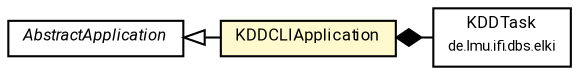 #!/usr/local/bin/dot
#
# Class diagram 
# Generated by UMLGraph version R5_7_2-60-g0e99a6 (http://www.spinellis.gr/umlgraph/)
#

digraph G {
	graph [fontnames="svg"]
	edge [fontname="Roboto",fontsize=7,labelfontname="Roboto",labelfontsize=7,color="black"];
	node [fontname="Roboto",fontcolor="black",fontsize=8,shape=plaintext,margin=0,width=0,height=0];
	nodesep=0.15;
	ranksep=0.25;
	rankdir=LR;
	// de.lmu.ifi.dbs.elki.application.KDDCLIApplication
	c5594645 [label=<<table title="de.lmu.ifi.dbs.elki.application.KDDCLIApplication" border="0" cellborder="1" cellspacing="0" cellpadding="2" bgcolor="lemonChiffon" href="KDDCLIApplication.html" target="_parent">
		<tr><td><table border="0" cellspacing="0" cellpadding="1">
		<tr><td align="center" balign="center"> <font face="Roboto">KDDCLIApplication</font> </td></tr>
		</table></td></tr>
		</table>>, URL="KDDCLIApplication.html"];
	// de.lmu.ifi.dbs.elki.KDDTask
	c5594655 [label=<<table title="de.lmu.ifi.dbs.elki.KDDTask" border="0" cellborder="1" cellspacing="0" cellpadding="2" href="../KDDTask.html" target="_parent">
		<tr><td><table border="0" cellspacing="0" cellpadding="1">
		<tr><td align="center" balign="center"> <font face="Roboto">KDDTask</font> </td></tr>
		<tr><td align="center" balign="center"> <font face="Roboto" point-size="7.0">de.lmu.ifi.dbs.elki</font> </td></tr>
		</table></td></tr>
		</table>>, URL="../KDDTask.html"];
	// de.lmu.ifi.dbs.elki.application.AbstractApplication
	c5595705 [label=<<table title="de.lmu.ifi.dbs.elki.application.AbstractApplication" border="0" cellborder="1" cellspacing="0" cellpadding="2" href="AbstractApplication.html" target="_parent">
		<tr><td><table border="0" cellspacing="0" cellpadding="1">
		<tr><td align="center" balign="center"> <font face="Roboto"><i>AbstractApplication</i></font> </td></tr>
		</table></td></tr>
		</table>>, URL="AbstractApplication.html"];
	// de.lmu.ifi.dbs.elki.application.KDDCLIApplication extends de.lmu.ifi.dbs.elki.application.AbstractApplication
	c5595705 -> c5594645 [arrowtail=empty,dir=back,weight=10];
	// de.lmu.ifi.dbs.elki.application.KDDCLIApplication composed de.lmu.ifi.dbs.elki.KDDTask
	c5594645 -> c5594655 [arrowhead=none,arrowtail=diamond,dir=back,weight=6];
}

